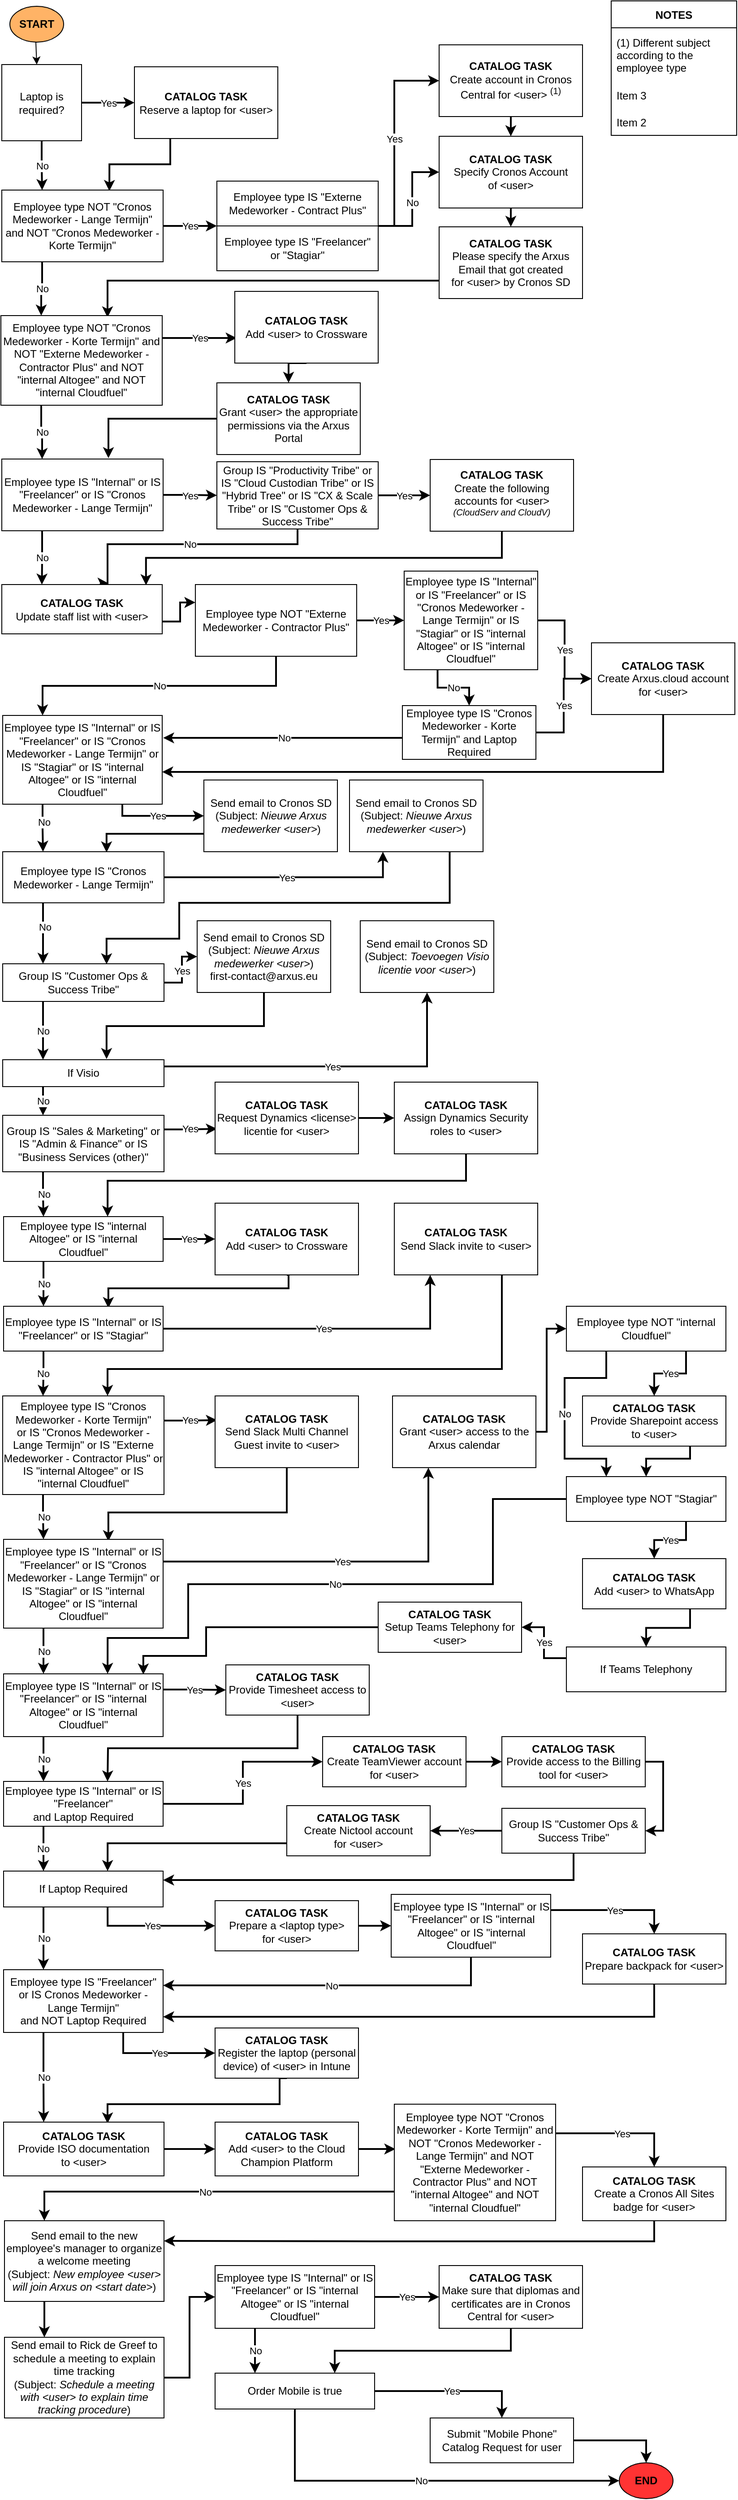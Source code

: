 <mxfile version="16.6.5" type="github">
  <diagram id="fsAFGS4oz3nlPsBt68Uk" name="Page-1">
    <mxGraphModel dx="1422" dy="754" grid="1" gridSize="10" guides="1" tooltips="1" connect="1" arrows="1" fold="1" page="1" pageScale="1" pageWidth="827" pageHeight="1169" math="0" shadow="0">
      <root>
        <mxCell id="0" />
        <mxCell id="1" parent="0" />
        <mxCell id="GRFbI8-_6WbSpLQHYe25-1" value="START" style="ellipse;whiteSpace=wrap;html=1;fontStyle=1;fillColor=#FFB366;" parent="1" vertex="1">
          <mxGeometry x="11" y="10" width="60" height="40" as="geometry" />
        </mxCell>
        <mxCell id="GRFbI8-_6WbSpLQHYe25-2" value="" style="endArrow=classic;html=1;rounded=0;" parent="1" edge="1">
          <mxGeometry width="50" height="50" relative="1" as="geometry">
            <mxPoint x="40" y="50" as="sourcePoint" />
            <mxPoint x="41" y="75" as="targetPoint" />
          </mxGeometry>
        </mxCell>
        <mxCell id="GRFbI8-_6WbSpLQHYe25-121" style="edgeStyle=orthogonalEdgeStyle;rounded=0;orthogonalLoop=1;jettySize=auto;html=1;exitX=0.25;exitY=1;exitDx=0;exitDy=0;entryX=0.667;entryY=0.013;entryDx=0;entryDy=0;entryPerimeter=0;strokeWidth=2;" parent="1" source="GRFbI8-_6WbSpLQHYe25-16" target="GRFbI8-_6WbSpLQHYe25-26" edge="1">
          <mxGeometry relative="1" as="geometry" />
        </mxCell>
        <mxCell id="GRFbI8-_6WbSpLQHYe25-16" value="&lt;b&gt;CATALOG TASK&lt;br&gt;&lt;/b&gt;&lt;span&gt;Reserve a laptop for &amp;lt;user&amp;gt;&lt;/span&gt;" style="rounded=0;whiteSpace=wrap;html=1;" parent="1" vertex="1">
          <mxGeometry x="150" y="77.5" width="160" height="80" as="geometry" />
        </mxCell>
        <mxCell id="GRFbI8-_6WbSpLQHYe25-118" value="No" style="edgeStyle=orthogonalEdgeStyle;rounded=0;orthogonalLoop=1;jettySize=auto;html=1;exitX=0.5;exitY=1;exitDx=0;exitDy=0;entryX=0.25;entryY=0;entryDx=0;entryDy=0;strokeWidth=2;" parent="1" source="GRFbI8-_6WbSpLQHYe25-25" target="GRFbI8-_6WbSpLQHYe25-26" edge="1">
          <mxGeometry relative="1" as="geometry" />
        </mxCell>
        <mxCell id="GRFbI8-_6WbSpLQHYe25-119" value="Yes" style="edgeStyle=orthogonalEdgeStyle;rounded=0;orthogonalLoop=1;jettySize=auto;html=1;exitX=1;exitY=0.5;exitDx=0;exitDy=0;strokeWidth=2;" parent="1" source="GRFbI8-_6WbSpLQHYe25-25" target="GRFbI8-_6WbSpLQHYe25-16" edge="1">
          <mxGeometry relative="1" as="geometry" />
        </mxCell>
        <mxCell id="GRFbI8-_6WbSpLQHYe25-25" value="&lt;span&gt;Laptop is required?&lt;/span&gt;" style="rounded=0;whiteSpace=wrap;html=1;" parent="1" vertex="1">
          <mxGeometry x="2" y="75" width="89" height="85" as="geometry" />
        </mxCell>
        <mxCell id="GRFbI8-_6WbSpLQHYe25-113" value="Yes" style="edgeStyle=orthogonalEdgeStyle;rounded=0;orthogonalLoop=1;jettySize=auto;html=1;exitX=1;exitY=0.5;exitDx=0;exitDy=0;entryX=0;entryY=0;entryDx=0;entryDy=0;strokeWidth=2;" parent="1" source="GRFbI8-_6WbSpLQHYe25-26" target="GRFbI8-_6WbSpLQHYe25-29" edge="1">
          <mxGeometry relative="1" as="geometry">
            <Array as="points">
              <mxPoint x="230" y="255" />
              <mxPoint x="230" y="255" />
            </Array>
          </mxGeometry>
        </mxCell>
        <mxCell id="GRFbI8-_6WbSpLQHYe25-115" value="No" style="edgeStyle=orthogonalEdgeStyle;rounded=0;orthogonalLoop=1;jettySize=auto;html=1;exitX=0.25;exitY=1;exitDx=0;exitDy=0;entryX=0.25;entryY=0;entryDx=0;entryDy=0;strokeWidth=2;" parent="1" source="GRFbI8-_6WbSpLQHYe25-26" target="GRFbI8-_6WbSpLQHYe25-49" edge="1">
          <mxGeometry relative="1" as="geometry" />
        </mxCell>
        <mxCell id="GRFbI8-_6WbSpLQHYe25-26" value="&lt;span&gt;Employee type NOT &quot;Cronos Medeworker - Lange Termijn&quot; and NOT &quot;Cronos Medeworker - Korte Termijn&quot;&lt;/span&gt;" style="rounded=0;whiteSpace=wrap;html=1;" parent="1" vertex="1">
          <mxGeometry x="2" y="215" width="180" height="80" as="geometry" />
        </mxCell>
        <mxCell id="GRFbI8-_6WbSpLQHYe25-28" value="&lt;span&gt;Employee type IS &quot;Externe Medeworker - Contract Plus&quot;&lt;/span&gt;" style="rounded=0;whiteSpace=wrap;html=1;" parent="1" vertex="1">
          <mxGeometry x="242" y="205" width="180" height="50" as="geometry" />
        </mxCell>
        <mxCell id="GRFbI8-_6WbSpLQHYe25-107" value="No" style="edgeStyle=orthogonalEdgeStyle;rounded=0;orthogonalLoop=1;jettySize=auto;html=1;exitX=1;exitY=0;exitDx=0;exitDy=0;entryX=0;entryY=0.5;entryDx=0;entryDy=0;strokeWidth=2;" parent="1" source="GRFbI8-_6WbSpLQHYe25-29" target="GRFbI8-_6WbSpLQHYe25-41" edge="1">
          <mxGeometry relative="1" as="geometry">
            <Array as="points">
              <mxPoint x="460" y="255" />
              <mxPoint x="460" y="195" />
            </Array>
          </mxGeometry>
        </mxCell>
        <mxCell id="GRFbI8-_6WbSpLQHYe25-111" value="Yes" style="edgeStyle=orthogonalEdgeStyle;rounded=0;orthogonalLoop=1;jettySize=auto;html=1;exitX=1;exitY=0;exitDx=0;exitDy=0;entryX=0;entryY=0.5;entryDx=0;entryDy=0;strokeWidth=2;" parent="1" source="GRFbI8-_6WbSpLQHYe25-29" target="GRFbI8-_6WbSpLQHYe25-32" edge="1">
          <mxGeometry relative="1" as="geometry">
            <Array as="points">
              <mxPoint x="440" y="255" />
              <mxPoint x="440" y="93" />
            </Array>
          </mxGeometry>
        </mxCell>
        <mxCell id="GRFbI8-_6WbSpLQHYe25-29" value="&lt;span&gt;Employee type IS &quot;Freelancer&quot;&lt;br&gt;or &quot;Stagiar&quot;&lt;/span&gt;" style="rounded=0;whiteSpace=wrap;html=1;" parent="1" vertex="1">
          <mxGeometry x="242" y="255" width="180" height="50" as="geometry" />
        </mxCell>
        <mxCell id="GRFbI8-_6WbSpLQHYe25-105" style="edgeStyle=orthogonalEdgeStyle;rounded=0;orthogonalLoop=1;jettySize=auto;html=1;exitX=0.5;exitY=1;exitDx=0;exitDy=0;entryX=0.5;entryY=0;entryDx=0;entryDy=0;strokeWidth=2;" parent="1" source="GRFbI8-_6WbSpLQHYe25-32" target="GRFbI8-_6WbSpLQHYe25-41" edge="1">
          <mxGeometry relative="1" as="geometry" />
        </mxCell>
        <mxCell id="GRFbI8-_6WbSpLQHYe25-32" value="&lt;b&gt;CATALOG TASK&lt;br&gt;&lt;/b&gt;Create account in Cronos Central for&amp;nbsp;&amp;lt;user&amp;gt; &lt;sup&gt;(1)&lt;/sup&gt;" style="rounded=0;whiteSpace=wrap;html=1;" parent="1" vertex="1">
          <mxGeometry x="490" y="53" width="160" height="80" as="geometry" />
        </mxCell>
        <mxCell id="GRFbI8-_6WbSpLQHYe25-36" value="NOTES" style="swimlane;fontStyle=1;childLayout=stackLayout;horizontal=1;startSize=30;horizontalStack=0;resizeParent=1;resizeParentMax=0;resizeLast=0;collapsible=1;marginBottom=0;" parent="1" vertex="1">
          <mxGeometry x="682" y="4" width="140" height="150" as="geometry">
            <mxRectangle x="687" width="60" height="30" as="alternateBounds" />
          </mxGeometry>
        </mxCell>
        <mxCell id="GRFbI8-_6WbSpLQHYe25-37" value="(1) Different subject&#xa;according to the&#xa;employee type" style="text;strokeColor=none;fillColor=none;align=left;verticalAlign=middle;spacingLeft=4;spacingRight=4;overflow=hidden;points=[[0,0.5],[1,0.5]];portConstraint=eastwest;rotatable=0;" parent="GRFbI8-_6WbSpLQHYe25-36" vertex="1">
          <mxGeometry y="30" width="140" height="60" as="geometry" />
        </mxCell>
        <mxCell id="GRFbI8-_6WbSpLQHYe25-39" value="Item 3" style="text;strokeColor=none;fillColor=none;align=left;verticalAlign=middle;spacingLeft=4;spacingRight=4;overflow=hidden;points=[[0,0.5],[1,0.5]];portConstraint=eastwest;rotatable=0;" parent="GRFbI8-_6WbSpLQHYe25-36" vertex="1">
          <mxGeometry y="90" width="140" height="30" as="geometry" />
        </mxCell>
        <mxCell id="GRFbI8-_6WbSpLQHYe25-38" value="Item 2" style="text;strokeColor=none;fillColor=none;align=left;verticalAlign=middle;spacingLeft=4;spacingRight=4;overflow=hidden;points=[[0,0.5],[1,0.5]];portConstraint=eastwest;rotatable=0;" parent="GRFbI8-_6WbSpLQHYe25-36" vertex="1">
          <mxGeometry y="120" width="140" height="30" as="geometry" />
        </mxCell>
        <mxCell id="GRFbI8-_6WbSpLQHYe25-104" style="edgeStyle=orthogonalEdgeStyle;rounded=0;orthogonalLoop=1;jettySize=auto;html=1;exitX=0.5;exitY=1;exitDx=0;exitDy=0;entryX=0.5;entryY=0;entryDx=0;entryDy=0;strokeWidth=2;" parent="1" source="GRFbI8-_6WbSpLQHYe25-41" target="GRFbI8-_6WbSpLQHYe25-48" edge="1">
          <mxGeometry relative="1" as="geometry" />
        </mxCell>
        <mxCell id="GRFbI8-_6WbSpLQHYe25-41" value="&lt;b&gt;CATALOG TASK&lt;br&gt;&lt;/b&gt;&lt;span&gt;Specify Cronos Account of&lt;/span&gt;&amp;nbsp;&amp;lt;user&amp;gt;" style="rounded=0;whiteSpace=wrap;html=1;" parent="1" vertex="1">
          <mxGeometry x="490" y="155" width="160" height="80" as="geometry" />
        </mxCell>
        <mxCell id="GRFbI8-_6WbSpLQHYe25-114" style="edgeStyle=orthogonalEdgeStyle;rounded=0;orthogonalLoop=1;jettySize=auto;html=1;exitX=0;exitY=0.75;exitDx=0;exitDy=0;strokeWidth=2;entryX=0.661;entryY=0.02;entryDx=0;entryDy=0;entryPerimeter=0;" parent="1" source="GRFbI8-_6WbSpLQHYe25-48" target="GRFbI8-_6WbSpLQHYe25-49" edge="1">
          <mxGeometry relative="1" as="geometry">
            <mxPoint x="120" y="350" as="targetPoint" />
          </mxGeometry>
        </mxCell>
        <mxCell id="GRFbI8-_6WbSpLQHYe25-48" value="&lt;b&gt;CATALOG TASK&lt;br&gt;&lt;/b&gt;&lt;span&gt;Please specify the Arxus Email that got created for&lt;/span&gt;&amp;nbsp;&amp;lt;user&amp;gt; by Cronos SD" style="rounded=0;whiteSpace=wrap;html=1;" parent="1" vertex="1">
          <mxGeometry x="490" y="256" width="160" height="80" as="geometry" />
        </mxCell>
        <mxCell id="GRFbI8-_6WbSpLQHYe25-98" value="No" style="edgeStyle=orthogonalEdgeStyle;rounded=0;orthogonalLoop=1;jettySize=auto;html=1;exitX=0.25;exitY=1;exitDx=0;exitDy=0;entryX=0.25;entryY=0;entryDx=0;entryDy=0;strokeWidth=2;" parent="1" source="GRFbI8-_6WbSpLQHYe25-49" target="GRFbI8-_6WbSpLQHYe25-66" edge="1">
          <mxGeometry relative="1" as="geometry" />
        </mxCell>
        <mxCell id="GRFbI8-_6WbSpLQHYe25-102" value="Yes" style="edgeStyle=orthogonalEdgeStyle;rounded=0;orthogonalLoop=1;jettySize=auto;html=1;exitX=1;exitY=0.25;exitDx=0;exitDy=0;entryX=0.013;entryY=0.65;entryDx=0;entryDy=0;entryPerimeter=0;strokeWidth=2;" parent="1" source="GRFbI8-_6WbSpLQHYe25-49" target="GRFbI8-_6WbSpLQHYe25-53" edge="1">
          <mxGeometry relative="1" as="geometry" />
        </mxCell>
        <mxCell id="GRFbI8-_6WbSpLQHYe25-49" value="&lt;span&gt;Employee type NOT &quot;Cronos Medeworker - Korte Termijn&quot; and NOT &quot;Externe Medeworker - Contractor Plus&quot;&amp;nbsp;&lt;/span&gt;and NOT &quot;internal Altogee&quot; and NOT &quot;internal Cloudfuel&quot;" style="rounded=0;whiteSpace=wrap;html=1;" parent="1" vertex="1">
          <mxGeometry x="1" y="355" width="180" height="100" as="geometry" />
        </mxCell>
        <mxCell id="GRFbI8-_6WbSpLQHYe25-101" style="edgeStyle=orthogonalEdgeStyle;rounded=0;orthogonalLoop=1;jettySize=auto;html=1;exitX=0.5;exitY=1;exitDx=0;exitDy=0;entryX=0.5;entryY=0;entryDx=0;entryDy=0;strokeWidth=2;" parent="1" source="GRFbI8-_6WbSpLQHYe25-53" target="GRFbI8-_6WbSpLQHYe25-54" edge="1">
          <mxGeometry relative="1" as="geometry" />
        </mxCell>
        <mxCell id="GRFbI8-_6WbSpLQHYe25-53" value="&lt;b&gt;CATALOG TASK&lt;br&gt;&lt;/b&gt;&lt;span&gt;Add&lt;/span&gt;&amp;nbsp;&amp;lt;user&amp;gt; to Crossware" style="rounded=0;whiteSpace=wrap;html=1;" parent="1" vertex="1">
          <mxGeometry x="262" y="328" width="160" height="80" as="geometry" />
        </mxCell>
        <mxCell id="GRFbI8-_6WbSpLQHYe25-68" style="edgeStyle=orthogonalEdgeStyle;rounded=0;orthogonalLoop=1;jettySize=auto;html=1;exitX=0;exitY=0.5;exitDx=0;exitDy=0;entryX=0.661;entryY=-0.012;entryDx=0;entryDy=0;entryPerimeter=0;strokeWidth=2;" parent="1" source="GRFbI8-_6WbSpLQHYe25-54" target="GRFbI8-_6WbSpLQHYe25-66" edge="1">
          <mxGeometry relative="1" as="geometry" />
        </mxCell>
        <mxCell id="GRFbI8-_6WbSpLQHYe25-54" value="&lt;b&gt;CATALOG TASK&lt;br&gt;&lt;/b&gt;&lt;span&gt;Grant&lt;/span&gt;&amp;nbsp;&amp;lt;user&amp;gt;&amp;nbsp;&lt;span&gt;the appropriate permissions via the Arxus Portal&lt;/span&gt;" style="rounded=0;whiteSpace=wrap;html=1;" parent="1" vertex="1">
          <mxGeometry x="242" y="430" width="160" height="80" as="geometry" />
        </mxCell>
        <mxCell id="GRFbI8-_6WbSpLQHYe25-97" value="No" style="edgeStyle=orthogonalEdgeStyle;rounded=0;orthogonalLoop=1;jettySize=auto;html=1;exitX=0.25;exitY=1;exitDx=0;exitDy=0;entryX=0.25;entryY=0;entryDx=0;entryDy=0;strokeWidth=2;" parent="1" source="GRFbI8-_6WbSpLQHYe25-66" target="GRFbI8-_6WbSpLQHYe25-80" edge="1">
          <mxGeometry relative="1" as="geometry" />
        </mxCell>
        <mxCell id="GRFbI8-_6WbSpLQHYe25-99" value="Yes" style="edgeStyle=orthogonalEdgeStyle;rounded=0;orthogonalLoop=1;jettySize=auto;html=1;exitX=1;exitY=0.5;exitDx=0;exitDy=0;strokeWidth=2;" parent="1" source="GRFbI8-_6WbSpLQHYe25-66" target="GRFbI8-_6WbSpLQHYe25-70" edge="1">
          <mxGeometry relative="1" as="geometry" />
        </mxCell>
        <mxCell id="GRFbI8-_6WbSpLQHYe25-66" value="&lt;span&gt;Employee type IS &quot;Internal&quot; or IS &quot;Freelancer&quot; or IS &quot;&lt;/span&gt;Cronos Medeworker - Lange Termijn&lt;span&gt;&quot;&lt;/span&gt;" style="rounded=0;whiteSpace=wrap;html=1;" parent="1" vertex="1">
          <mxGeometry x="2" y="515" width="180" height="80" as="geometry" />
        </mxCell>
        <mxCell id="GRFbI8-_6WbSpLQHYe25-95" value="No" style="edgeStyle=orthogonalEdgeStyle;rounded=0;orthogonalLoop=1;jettySize=auto;html=1;exitX=0.5;exitY=1;exitDx=0;exitDy=0;entryX=0.665;entryY=-0.025;entryDx=0;entryDy=0;entryPerimeter=0;strokeWidth=2;" parent="1" source="GRFbI8-_6WbSpLQHYe25-70" target="GRFbI8-_6WbSpLQHYe25-80" edge="1">
          <mxGeometry relative="1" as="geometry">
            <Array as="points">
              <mxPoint x="332" y="610" />
              <mxPoint x="120" y="610" />
            </Array>
          </mxGeometry>
        </mxCell>
        <mxCell id="GRFbI8-_6WbSpLQHYe25-100" value="Yes" style="edgeStyle=orthogonalEdgeStyle;rounded=0;orthogonalLoop=1;jettySize=auto;html=1;exitX=1;exitY=0.5;exitDx=0;exitDy=0;entryX=0;entryY=0.5;entryDx=0;entryDy=0;strokeWidth=2;" parent="1" source="GRFbI8-_6WbSpLQHYe25-70" target="GRFbI8-_6WbSpLQHYe25-76" edge="1">
          <mxGeometry relative="1" as="geometry" />
        </mxCell>
        <mxCell id="GRFbI8-_6WbSpLQHYe25-70" value="&lt;span&gt;Group IS &quot;Productivity Tribe&quot; or IS &quot;Cloud Custodian Tribe&quot; or IS &quot;Hybrid Tree&quot; or IS &quot;CX &amp;amp; Scale Tribe&quot; or IS &quot;Customer Ops &amp;amp; Success Tribe&quot;&lt;/span&gt;" style="rounded=0;whiteSpace=wrap;html=1;" parent="1" vertex="1">
          <mxGeometry x="242" y="518" width="180" height="75" as="geometry" />
        </mxCell>
        <mxCell id="GRFbI8-_6WbSpLQHYe25-96" style="edgeStyle=orthogonalEdgeStyle;rounded=0;orthogonalLoop=1;jettySize=auto;html=1;exitX=0.5;exitY=1;exitDx=0;exitDy=0;entryX=0.899;entryY=0.013;entryDx=0;entryDy=0;entryPerimeter=0;strokeWidth=2;" parent="1" source="GRFbI8-_6WbSpLQHYe25-76" target="GRFbI8-_6WbSpLQHYe25-80" edge="1">
          <mxGeometry relative="1" as="geometry" />
        </mxCell>
        <mxCell id="GRFbI8-_6WbSpLQHYe25-76" value="&lt;b&gt;CATALOG TASK&lt;br&gt;&lt;/b&gt;&lt;span&gt;Create the following&lt;br&gt;accounts for&amp;nbsp;&lt;/span&gt;&amp;lt;user&amp;gt;&lt;br&gt;&lt;i&gt;&lt;sup&gt;(&lt;span&gt;CloudServ and CloudV&lt;/span&gt;)&lt;/sup&gt;&lt;/i&gt;" style="rounded=0;whiteSpace=wrap;html=1;" parent="1" vertex="1">
          <mxGeometry x="480" y="515.5" width="160" height="80" as="geometry" />
        </mxCell>
        <mxCell id="t3DnAIWewciy8LTK_AGN-23" style="edgeStyle=orthogonalEdgeStyle;rounded=0;orthogonalLoop=1;jettySize=auto;html=1;exitX=1;exitY=0.75;exitDx=0;exitDy=0;entryX=0;entryY=0.25;entryDx=0;entryDy=0;strokeWidth=2;" edge="1" parent="1" source="GRFbI8-_6WbSpLQHYe25-80" target="GRFbI8-_6WbSpLQHYe25-81">
          <mxGeometry relative="1" as="geometry" />
        </mxCell>
        <mxCell id="GRFbI8-_6WbSpLQHYe25-80" value="&lt;b&gt;CATALOG TASK&lt;br&gt;&lt;/b&gt;Update staff list with &amp;lt;user&amp;gt;" style="rounded=0;whiteSpace=wrap;html=1;" parent="1" vertex="1">
          <mxGeometry x="2" y="655" width="179" height="55" as="geometry" />
        </mxCell>
        <mxCell id="GRFbI8-_6WbSpLQHYe25-94" value="Yes" style="edgeStyle=orthogonalEdgeStyle;rounded=0;orthogonalLoop=1;jettySize=auto;html=1;exitX=1;exitY=0.5;exitDx=0;exitDy=0;entryX=0;entryY=0.5;entryDx=0;entryDy=0;strokeWidth=2;" parent="1" source="GRFbI8-_6WbSpLQHYe25-81" target="GRFbI8-_6WbSpLQHYe25-84" edge="1">
          <mxGeometry relative="1" as="geometry" />
        </mxCell>
        <mxCell id="s9xyFnBMHQ_bjVRWuZO3-5" value="No" style="edgeStyle=orthogonalEdgeStyle;rounded=0;orthogonalLoop=1;jettySize=auto;html=1;exitX=0.5;exitY=1;exitDx=0;exitDy=0;entryX=0.25;entryY=0;entryDx=0;entryDy=0;strokeWidth=2;" parent="1" source="GRFbI8-_6WbSpLQHYe25-81" target="GRFbI8-_6WbSpLQHYe25-124" edge="1">
          <mxGeometry relative="1" as="geometry" />
        </mxCell>
        <mxCell id="GRFbI8-_6WbSpLQHYe25-81" value="&lt;span&gt;Employee type NOT &quot;&lt;/span&gt;Externe Medeworker - Contractor Plus&quot;" style="rounded=0;whiteSpace=wrap;html=1;" parent="1" vertex="1">
          <mxGeometry x="218" y="655" width="180" height="80" as="geometry" />
        </mxCell>
        <mxCell id="GRFbI8-_6WbSpLQHYe25-93" value="Yes" style="edgeStyle=orthogonalEdgeStyle;rounded=0;orthogonalLoop=1;jettySize=auto;html=1;entryX=0;entryY=0.5;entryDx=0;entryDy=0;strokeWidth=2;" parent="1" source="GRFbI8-_6WbSpLQHYe25-84" target="GRFbI8-_6WbSpLQHYe25-85" edge="1">
          <mxGeometry relative="1" as="geometry" />
        </mxCell>
        <mxCell id="GRFbI8-_6WbSpLQHYe25-123" value="No" style="edgeStyle=orthogonalEdgeStyle;rounded=0;orthogonalLoop=1;jettySize=auto;html=1;exitX=0.25;exitY=1;exitDx=0;exitDy=0;entryX=0.5;entryY=0;entryDx=0;entryDy=0;strokeWidth=2;" parent="1" source="GRFbI8-_6WbSpLQHYe25-84" target="GRFbI8-_6WbSpLQHYe25-88" edge="1">
          <mxGeometry relative="1" as="geometry" />
        </mxCell>
        <mxCell id="GRFbI8-_6WbSpLQHYe25-84" value="&lt;span&gt;Employee type IS &quot;Internal&quot; or IS &quot;Freelancer&quot; or IS &quot;&lt;/span&gt;Cronos Medeworker - Lange Termijn&lt;span&gt;&quot; or IS &quot;Stagiar&quot; or IS &quot;internal Altogee&quot; or IS &quot;internal Cloudfuel&quot;&lt;/span&gt;" style="rounded=0;whiteSpace=wrap;html=1;" parent="1" vertex="1">
          <mxGeometry x="451" y="640" width="149" height="110" as="geometry" />
        </mxCell>
        <mxCell id="GRFbI8-_6WbSpLQHYe25-131" style="edgeStyle=orthogonalEdgeStyle;rounded=0;orthogonalLoop=1;jettySize=auto;html=1;exitX=0.5;exitY=1;exitDx=0;exitDy=0;entryX=1;entryY=0.636;entryDx=0;entryDy=0;strokeWidth=2;entryPerimeter=0;" parent="1" source="GRFbI8-_6WbSpLQHYe25-85" target="GRFbI8-_6WbSpLQHYe25-124" edge="1">
          <mxGeometry relative="1" as="geometry" />
        </mxCell>
        <mxCell id="GRFbI8-_6WbSpLQHYe25-85" value="&lt;b&gt;CATALOG TASK&lt;br&gt;&lt;/b&gt;&lt;span&gt;Create Arxus.cloud account for&amp;nbsp;&lt;/span&gt;&amp;lt;user&amp;gt;" style="rounded=0;whiteSpace=wrap;html=1;" parent="1" vertex="1">
          <mxGeometry x="660" y="720" width="160" height="80" as="geometry" />
        </mxCell>
        <mxCell id="GRFbI8-_6WbSpLQHYe25-122" value="Yes" style="edgeStyle=orthogonalEdgeStyle;rounded=0;orthogonalLoop=1;jettySize=auto;html=1;exitX=1;exitY=0.5;exitDx=0;exitDy=0;entryX=0;entryY=0.5;entryDx=0;entryDy=0;strokeWidth=2;" parent="1" source="GRFbI8-_6WbSpLQHYe25-88" target="GRFbI8-_6WbSpLQHYe25-85" edge="1">
          <mxGeometry relative="1" as="geometry" />
        </mxCell>
        <mxCell id="GRFbI8-_6WbSpLQHYe25-128" value="No" style="edgeStyle=orthogonalEdgeStyle;rounded=0;orthogonalLoop=1;jettySize=auto;html=1;exitX=0;exitY=0.75;exitDx=0;exitDy=0;entryX=1.006;entryY=0.344;entryDx=0;entryDy=0;entryPerimeter=0;strokeWidth=2;" parent="1" edge="1">
          <mxGeometry relative="1" as="geometry">
            <mxPoint x="451" y="826" as="sourcePoint" />
            <mxPoint x="182.068" y="826.056" as="targetPoint" />
            <Array as="points">
              <mxPoint x="250" y="826" />
              <mxPoint x="250" y="826" />
            </Array>
          </mxGeometry>
        </mxCell>
        <mxCell id="GRFbI8-_6WbSpLQHYe25-88" value="&lt;span&gt;Employee type IS &quot;&lt;/span&gt;Cronos Medeworker - Korte Termijn&lt;span&gt;&quot; and Laptop Required&lt;/span&gt;" style="rounded=0;whiteSpace=wrap;html=1;" parent="1" vertex="1">
          <mxGeometry x="449" y="790" width="149" height="60" as="geometry" />
        </mxCell>
        <mxCell id="s9xyFnBMHQ_bjVRWuZO3-4" value="Yes" style="edgeStyle=orthogonalEdgeStyle;rounded=0;orthogonalLoop=1;jettySize=auto;html=1;exitX=0.75;exitY=1;exitDx=0;exitDy=0;entryX=0;entryY=0.5;entryDx=0;entryDy=0;strokeWidth=2;" parent="1" source="GRFbI8-_6WbSpLQHYe25-124" target="GRFbI8-_6WbSpLQHYe25-132" edge="1">
          <mxGeometry relative="1" as="geometry">
            <Array as="points">
              <mxPoint x="137" y="913" />
            </Array>
          </mxGeometry>
        </mxCell>
        <mxCell id="s9xyFnBMHQ_bjVRWuZO3-6" value="No" style="edgeStyle=orthogonalEdgeStyle;rounded=0;orthogonalLoop=1;jettySize=auto;html=1;exitX=0.25;exitY=1;exitDx=0;exitDy=0;entryX=0.25;entryY=0;entryDx=0;entryDy=0;strokeWidth=2;" parent="1" source="GRFbI8-_6WbSpLQHYe25-124" target="s9xyFnBMHQ_bjVRWuZO3-2" edge="1">
          <mxGeometry x="-0.252" y="1" relative="1" as="geometry">
            <mxPoint as="offset" />
          </mxGeometry>
        </mxCell>
        <mxCell id="GRFbI8-_6WbSpLQHYe25-124" value="&lt;span&gt;Employee type IS &quot;Internal&quot; or IS &quot;Freelancer&quot; or IS &quot;&lt;/span&gt;Cronos Medeworker - Lange Termijn&lt;span&gt;&quot; or IS &quot;Stagiar&quot; or IS &quot;internal Altogee&quot; or IS &quot;internal Cloudfuel&quot;&lt;/span&gt;" style="rounded=0;whiteSpace=wrap;html=1;" parent="1" vertex="1">
          <mxGeometry x="3" y="801" width="178" height="99" as="geometry" />
        </mxCell>
        <mxCell id="s9xyFnBMHQ_bjVRWuZO3-3" style="edgeStyle=orthogonalEdgeStyle;rounded=0;orthogonalLoop=1;jettySize=auto;html=1;exitX=0;exitY=0.75;exitDx=0;exitDy=0;entryX=0.644;entryY=0.013;entryDx=0;entryDy=0;entryPerimeter=0;strokeWidth=2;" parent="1" source="GRFbI8-_6WbSpLQHYe25-132" target="s9xyFnBMHQ_bjVRWuZO3-2" edge="1">
          <mxGeometry relative="1" as="geometry" />
        </mxCell>
        <mxCell id="GRFbI8-_6WbSpLQHYe25-132" value="Send email to Cronos SD&lt;br&gt;(Subject:&amp;nbsp;&lt;span&gt;&lt;i&gt;Nieuwe Arxus medewerker &amp;lt;user&amp;gt;&lt;/i&gt;&lt;/span&gt;)" style="rounded=0;whiteSpace=wrap;html=1;" parent="1" vertex="1">
          <mxGeometry x="227.5" y="873" width="149" height="80" as="geometry" />
        </mxCell>
        <mxCell id="s9xyFnBMHQ_bjVRWuZO3-11" value="Yes" style="edgeStyle=orthogonalEdgeStyle;rounded=0;orthogonalLoop=1;jettySize=auto;html=1;exitX=1;exitY=0.5;exitDx=0;exitDy=0;entryX=0.25;entryY=1;entryDx=0;entryDy=0;strokeWidth=2;" parent="1" source="s9xyFnBMHQ_bjVRWuZO3-2" target="s9xyFnBMHQ_bjVRWuZO3-8" edge="1">
          <mxGeometry relative="1" as="geometry" />
        </mxCell>
        <mxCell id="s9xyFnBMHQ_bjVRWuZO3-14" value="No" style="edgeStyle=orthogonalEdgeStyle;rounded=0;orthogonalLoop=1;jettySize=auto;html=1;exitX=0.25;exitY=1;exitDx=0;exitDy=0;entryX=0.25;entryY=0;entryDx=0;entryDy=0;strokeWidth=2;" parent="1" source="s9xyFnBMHQ_bjVRWuZO3-2" target="s9xyFnBMHQ_bjVRWuZO3-12" edge="1">
          <mxGeometry x="-0.227" y="2" relative="1" as="geometry">
            <mxPoint as="offset" />
          </mxGeometry>
        </mxCell>
        <mxCell id="s9xyFnBMHQ_bjVRWuZO3-2" value="&lt;span&gt;Employee type IS &quot;Cronos Medeworker - Lange Termijn&quot;&lt;/span&gt;" style="rounded=0;whiteSpace=wrap;html=1;" parent="1" vertex="1">
          <mxGeometry x="3" y="953" width="180" height="57" as="geometry" />
        </mxCell>
        <mxCell id="s9xyFnBMHQ_bjVRWuZO3-15" style="edgeStyle=orthogonalEdgeStyle;rounded=0;orthogonalLoop=1;jettySize=auto;html=1;exitX=0.75;exitY=1;exitDx=0;exitDy=0;entryX=0.644;entryY=0.013;entryDx=0;entryDy=0;entryPerimeter=0;strokeWidth=2;" parent="1" source="s9xyFnBMHQ_bjVRWuZO3-8" target="s9xyFnBMHQ_bjVRWuZO3-12" edge="1">
          <mxGeometry relative="1" as="geometry">
            <Array as="points">
              <mxPoint x="502" y="1010" />
              <mxPoint x="200" y="1010" />
              <mxPoint x="200" y="1050" />
              <mxPoint x="119" y="1050" />
            </Array>
          </mxGeometry>
        </mxCell>
        <mxCell id="s9xyFnBMHQ_bjVRWuZO3-8" value="Send email to Cronos SD&lt;br&gt;(Subject:&amp;nbsp;&lt;span&gt;&lt;i&gt;Nieuwe Arxus medewerker &amp;lt;user&amp;gt;&lt;/i&gt;&lt;/span&gt;)" style="rounded=0;whiteSpace=wrap;html=1;" parent="1" vertex="1">
          <mxGeometry x="390" y="873" width="149" height="80" as="geometry" />
        </mxCell>
        <mxCell id="s9xyFnBMHQ_bjVRWuZO3-17" value="Yes" style="edgeStyle=orthogonalEdgeStyle;rounded=0;orthogonalLoop=1;jettySize=auto;html=1;exitX=1;exitY=0.5;exitDx=0;exitDy=0;entryX=0;entryY=0.5;entryDx=0;entryDy=0;strokeWidth=2;" parent="1" source="s9xyFnBMHQ_bjVRWuZO3-12" target="s9xyFnBMHQ_bjVRWuZO3-16" edge="1">
          <mxGeometry relative="1" as="geometry" />
        </mxCell>
        <mxCell id="s9xyFnBMHQ_bjVRWuZO3-20" value="No" style="edgeStyle=orthogonalEdgeStyle;rounded=0;orthogonalLoop=1;jettySize=auto;html=1;exitX=0.25;exitY=1;exitDx=0;exitDy=0;entryX=0.25;entryY=0;entryDx=0;entryDy=0;strokeWidth=2;" parent="1" source="s9xyFnBMHQ_bjVRWuZO3-12" target="s9xyFnBMHQ_bjVRWuZO3-19" edge="1">
          <mxGeometry relative="1" as="geometry" />
        </mxCell>
        <mxCell id="s9xyFnBMHQ_bjVRWuZO3-12" value="Group IS &quot;Customer Ops &amp;amp; Success Tribe&quot;" style="rounded=0;whiteSpace=wrap;html=1;" parent="1" vertex="1">
          <mxGeometry x="3" y="1078" width="180" height="42" as="geometry" />
        </mxCell>
        <mxCell id="s9xyFnBMHQ_bjVRWuZO3-21" style="edgeStyle=orthogonalEdgeStyle;rounded=0;orthogonalLoop=1;jettySize=auto;html=1;exitX=0.5;exitY=1;exitDx=0;exitDy=0;entryX=0.644;entryY=-0.025;entryDx=0;entryDy=0;entryPerimeter=0;strokeWidth=2;" parent="1" source="s9xyFnBMHQ_bjVRWuZO3-16" target="s9xyFnBMHQ_bjVRWuZO3-19" edge="1">
          <mxGeometry relative="1" as="geometry" />
        </mxCell>
        <mxCell id="s9xyFnBMHQ_bjVRWuZO3-16" value="Send email to Cronos SD&lt;br&gt;(Subject:&amp;nbsp;&lt;span&gt;&lt;i&gt;Nieuwe Arxus medewerker &amp;lt;user&amp;gt;&lt;/i&gt;&lt;/span&gt;)&lt;br&gt;first-contact@arxus.eu" style="rounded=0;whiteSpace=wrap;html=1;" parent="1" vertex="1">
          <mxGeometry x="220" y="1030" width="149" height="80" as="geometry" />
        </mxCell>
        <mxCell id="s9xyFnBMHQ_bjVRWuZO3-18" value="Send email to Cronos SD&lt;br&gt;(Subject:&amp;nbsp;&lt;span&gt;&lt;i&gt;Toevoegen Visio licentie voor&amp;nbsp;&amp;lt;user&amp;gt;&lt;/i&gt;&lt;/span&gt;)" style="rounded=0;whiteSpace=wrap;html=1;" parent="1" vertex="1">
          <mxGeometry x="402" y="1030" width="149" height="80" as="geometry" />
        </mxCell>
        <mxCell id="s9xyFnBMHQ_bjVRWuZO3-27" value="No" style="edgeStyle=orthogonalEdgeStyle;rounded=0;orthogonalLoop=1;jettySize=auto;html=1;exitX=0.25;exitY=1;exitDx=0;exitDy=0;entryX=0.25;entryY=0;entryDx=0;entryDy=0;strokeWidth=2;" parent="1" source="s9xyFnBMHQ_bjVRWuZO3-19" target="s9xyFnBMHQ_bjVRWuZO3-26" edge="1">
          <mxGeometry relative="1" as="geometry" />
        </mxCell>
        <mxCell id="t3DnAIWewciy8LTK_AGN-14" value="Yes" style="edgeStyle=orthogonalEdgeStyle;rounded=0;orthogonalLoop=1;jettySize=auto;html=1;exitX=1;exitY=0.25;exitDx=0;exitDy=0;entryX=0.5;entryY=1;entryDx=0;entryDy=0;strokeWidth=2;" edge="1" parent="1" source="s9xyFnBMHQ_bjVRWuZO3-19" target="s9xyFnBMHQ_bjVRWuZO3-18">
          <mxGeometry relative="1" as="geometry" />
        </mxCell>
        <mxCell id="s9xyFnBMHQ_bjVRWuZO3-19" value="If Visio" style="rounded=0;whiteSpace=wrap;html=1;" parent="1" vertex="1">
          <mxGeometry x="3" y="1185" width="180" height="30" as="geometry" />
        </mxCell>
        <mxCell id="s9xyFnBMHQ_bjVRWuZO3-30" value="Yes" style="edgeStyle=orthogonalEdgeStyle;rounded=0;orthogonalLoop=1;jettySize=auto;html=1;exitX=1;exitY=0.25;exitDx=0;exitDy=0;entryX=0.013;entryY=0.65;entryDx=0;entryDy=0;entryPerimeter=0;strokeWidth=2;" parent="1" source="s9xyFnBMHQ_bjVRWuZO3-26" target="s9xyFnBMHQ_bjVRWuZO3-28" edge="1">
          <mxGeometry relative="1" as="geometry" />
        </mxCell>
        <mxCell id="s9xyFnBMHQ_bjVRWuZO3-36" value="No" style="edgeStyle=orthogonalEdgeStyle;rounded=0;orthogonalLoop=1;jettySize=auto;html=1;exitX=0.25;exitY=1;exitDx=0;exitDy=0;entryX=0.25;entryY=0;entryDx=0;entryDy=0;strokeWidth=2;" parent="1" source="s9xyFnBMHQ_bjVRWuZO3-26" target="s9xyFnBMHQ_bjVRWuZO3-33" edge="1">
          <mxGeometry relative="1" as="geometry" />
        </mxCell>
        <mxCell id="s9xyFnBMHQ_bjVRWuZO3-26" value="Group IS &quot;Sales &amp;amp; Marketing&quot; or IS &quot;Admin &amp;amp; Finance&quot; or IS &quot;Business Services (other)&quot;" style="rounded=0;whiteSpace=wrap;html=1;" parent="1" vertex="1">
          <mxGeometry x="3" y="1247" width="180" height="63" as="geometry" />
        </mxCell>
        <mxCell id="s9xyFnBMHQ_bjVRWuZO3-32" style="edgeStyle=orthogonalEdgeStyle;rounded=0;orthogonalLoop=1;jettySize=auto;html=1;exitX=1;exitY=0.5;exitDx=0;exitDy=0;entryX=0;entryY=0.5;entryDx=0;entryDy=0;strokeWidth=2;" parent="1" source="s9xyFnBMHQ_bjVRWuZO3-28" target="s9xyFnBMHQ_bjVRWuZO3-31" edge="1">
          <mxGeometry relative="1" as="geometry" />
        </mxCell>
        <mxCell id="s9xyFnBMHQ_bjVRWuZO3-28" value="&lt;b&gt;CATALOG TASK&lt;br&gt;&lt;/b&gt;&lt;span&gt;Request Dynamics &amp;lt;license&amp;gt; licentie for&amp;nbsp;&lt;/span&gt;&amp;lt;user&amp;gt;" style="rounded=0;whiteSpace=wrap;html=1;" parent="1" vertex="1">
          <mxGeometry x="240" y="1210" width="160" height="80" as="geometry" />
        </mxCell>
        <mxCell id="s9xyFnBMHQ_bjVRWuZO3-46" style="edgeStyle=orthogonalEdgeStyle;rounded=0;orthogonalLoop=1;jettySize=auto;html=1;exitX=0.5;exitY=1;exitDx=0;exitDy=0;entryX=0.652;entryY=0;entryDx=0;entryDy=0;entryPerimeter=0;strokeWidth=2;" parent="1" source="s9xyFnBMHQ_bjVRWuZO3-31" target="s9xyFnBMHQ_bjVRWuZO3-33" edge="1">
          <mxGeometry relative="1" as="geometry">
            <Array as="points">
              <mxPoint x="520" y="1320" />
              <mxPoint x="120" y="1320" />
            </Array>
          </mxGeometry>
        </mxCell>
        <mxCell id="s9xyFnBMHQ_bjVRWuZO3-31" value="&lt;b&gt;CATALOG TASK&lt;br&gt;&lt;/b&gt;&lt;span&gt;Assign Dynamics Security roles to&amp;nbsp;&lt;/span&gt;&amp;lt;user&amp;gt;" style="rounded=0;whiteSpace=wrap;html=1;" parent="1" vertex="1">
          <mxGeometry x="440" y="1210" width="160" height="80" as="geometry" />
        </mxCell>
        <mxCell id="s9xyFnBMHQ_bjVRWuZO3-40" value="Yes" style="edgeStyle=orthogonalEdgeStyle;rounded=0;orthogonalLoop=1;jettySize=auto;html=1;strokeWidth=2;" parent="1" source="s9xyFnBMHQ_bjVRWuZO3-33" target="s9xyFnBMHQ_bjVRWuZO3-37" edge="1">
          <mxGeometry relative="1" as="geometry" />
        </mxCell>
        <mxCell id="s9xyFnBMHQ_bjVRWuZO3-42" value="No" style="edgeStyle=orthogonalEdgeStyle;rounded=0;orthogonalLoop=1;jettySize=auto;html=1;exitX=0.25;exitY=1;exitDx=0;exitDy=0;entryX=0.25;entryY=0;entryDx=0;entryDy=0;strokeWidth=2;" parent="1" source="s9xyFnBMHQ_bjVRWuZO3-33" target="s9xyFnBMHQ_bjVRWuZO3-41" edge="1">
          <mxGeometry relative="1" as="geometry" />
        </mxCell>
        <mxCell id="s9xyFnBMHQ_bjVRWuZO3-33" value="&lt;span&gt;Employee type IS &lt;/span&gt;&lt;span&gt;&quot;internal Altogee&quot; or IS &quot;internal Cloudfuel&quot;&lt;/span&gt;" style="rounded=0;whiteSpace=wrap;html=1;" parent="1" vertex="1">
          <mxGeometry x="4" y="1360" width="178" height="50" as="geometry" />
        </mxCell>
        <mxCell id="s9xyFnBMHQ_bjVRWuZO3-47" style="edgeStyle=orthogonalEdgeStyle;rounded=0;orthogonalLoop=1;jettySize=auto;html=1;exitX=0.5;exitY=1;exitDx=0;exitDy=0;entryX=0.657;entryY=0.04;entryDx=0;entryDy=0;entryPerimeter=0;strokeWidth=2;" parent="1" source="s9xyFnBMHQ_bjVRWuZO3-37" target="s9xyFnBMHQ_bjVRWuZO3-41" edge="1">
          <mxGeometry relative="1" as="geometry">
            <Array as="points">
              <mxPoint x="322" y="1440" />
              <mxPoint x="121" y="1440" />
            </Array>
          </mxGeometry>
        </mxCell>
        <mxCell id="s9xyFnBMHQ_bjVRWuZO3-37" value="&lt;b&gt;CATALOG TASK&lt;br&gt;&lt;/b&gt;&lt;span&gt;Add&amp;nbsp;&lt;/span&gt;&amp;lt;user&amp;gt; to Crossware" style="rounded=0;whiteSpace=wrap;html=1;" parent="1" vertex="1">
          <mxGeometry x="240" y="1345" width="160" height="80" as="geometry" />
        </mxCell>
        <mxCell id="s9xyFnBMHQ_bjVRWuZO3-48" value="Yes" style="edgeStyle=orthogonalEdgeStyle;rounded=0;orthogonalLoop=1;jettySize=auto;html=1;exitX=1;exitY=0.5;exitDx=0;exitDy=0;entryX=0.25;entryY=1;entryDx=0;entryDy=0;strokeWidth=2;" parent="1" source="s9xyFnBMHQ_bjVRWuZO3-41" target="s9xyFnBMHQ_bjVRWuZO3-43" edge="1">
          <mxGeometry relative="1" as="geometry" />
        </mxCell>
        <mxCell id="67VnopGBwdh8NgFNt6EZ-2" value="No" style="edgeStyle=orthogonalEdgeStyle;rounded=0;orthogonalLoop=1;jettySize=auto;html=1;exitX=0.25;exitY=1;exitDx=0;exitDy=0;entryX=0.25;entryY=0;entryDx=0;entryDy=0;strokeWidth=2;" parent="1" source="s9xyFnBMHQ_bjVRWuZO3-41" target="67VnopGBwdh8NgFNt6EZ-1" edge="1">
          <mxGeometry relative="1" as="geometry" />
        </mxCell>
        <mxCell id="s9xyFnBMHQ_bjVRWuZO3-41" value="&lt;span&gt;Employee type IS &quot;Internal&quot; or IS &quot;Freelancer&quot; or &lt;/span&gt;&lt;span&gt;IS &quot;Stagiar&quot;&lt;/span&gt;" style="rounded=0;whiteSpace=wrap;html=1;" parent="1" vertex="1">
          <mxGeometry x="4" y="1460" width="178" height="50" as="geometry" />
        </mxCell>
        <mxCell id="67VnopGBwdh8NgFNt6EZ-4" style="edgeStyle=orthogonalEdgeStyle;rounded=0;orthogonalLoop=1;jettySize=auto;html=1;exitX=0.75;exitY=1;exitDx=0;exitDy=0;entryX=0.65;entryY=0;entryDx=0;entryDy=0;entryPerimeter=0;strokeWidth=2;" parent="1" source="s9xyFnBMHQ_bjVRWuZO3-43" target="67VnopGBwdh8NgFNt6EZ-1" edge="1">
          <mxGeometry relative="1" as="geometry">
            <Array as="points">
              <mxPoint x="560" y="1530" />
              <mxPoint x="120" y="1530" />
            </Array>
          </mxGeometry>
        </mxCell>
        <mxCell id="s9xyFnBMHQ_bjVRWuZO3-43" value="&lt;b&gt;CATALOG TASK&lt;br&gt;&lt;/b&gt;&lt;span&gt;Send Slack invite to&amp;nbsp;&lt;/span&gt;&amp;lt;user&amp;gt;" style="rounded=0;whiteSpace=wrap;html=1;" parent="1" vertex="1">
          <mxGeometry x="440" y="1345" width="160" height="80" as="geometry" />
        </mxCell>
        <mxCell id="67VnopGBwdh8NgFNt6EZ-6" value="Yes" style="edgeStyle=orthogonalEdgeStyle;rounded=0;orthogonalLoop=1;jettySize=auto;html=1;exitX=1;exitY=0.25;exitDx=0;exitDy=0;entryX=0.013;entryY=0.338;entryDx=0;entryDy=0;entryPerimeter=0;strokeWidth=2;" parent="1" source="67VnopGBwdh8NgFNt6EZ-1" target="67VnopGBwdh8NgFNt6EZ-5" edge="1">
          <mxGeometry relative="1" as="geometry" />
        </mxCell>
        <mxCell id="67VnopGBwdh8NgFNt6EZ-8" value="No" style="edgeStyle=orthogonalEdgeStyle;rounded=0;orthogonalLoop=1;jettySize=auto;html=1;exitX=0.25;exitY=1;exitDx=0;exitDy=0;entryX=0.25;entryY=0;entryDx=0;entryDy=0;strokeWidth=2;" parent="1" source="67VnopGBwdh8NgFNt6EZ-1" target="67VnopGBwdh8NgFNt6EZ-7" edge="1">
          <mxGeometry relative="1" as="geometry" />
        </mxCell>
        <mxCell id="67VnopGBwdh8NgFNt6EZ-1" value="&lt;span&gt;Employee type IS &quot;Cronos Medeworker - Korte Termijn&quot; or&amp;nbsp;&lt;/span&gt;IS &quot;Cronos Medeworker - Lange Termijn&quot;&amp;nbsp;&lt;span&gt;or IS &quot;Externe Medeworker - Contractor Plus&quot;&amp;nbsp;&lt;/span&gt;or IS &quot;internal Altogee&quot; or IS &quot;internal Cloudfuel&quot;" style="rounded=0;whiteSpace=wrap;html=1;" parent="1" vertex="1">
          <mxGeometry x="3" y="1560" width="180" height="110" as="geometry" />
        </mxCell>
        <mxCell id="67VnopGBwdh8NgFNt6EZ-9" style="edgeStyle=orthogonalEdgeStyle;rounded=0;orthogonalLoop=1;jettySize=auto;html=1;exitX=0.5;exitY=1;exitDx=0;exitDy=0;entryX=0.657;entryY=0.02;entryDx=0;entryDy=0;entryPerimeter=0;strokeWidth=2;" parent="1" source="67VnopGBwdh8NgFNt6EZ-5" target="67VnopGBwdh8NgFNt6EZ-7" edge="1">
          <mxGeometry relative="1" as="geometry">
            <Array as="points">
              <mxPoint x="320" y="1690" />
              <mxPoint x="121" y="1690" />
            </Array>
          </mxGeometry>
        </mxCell>
        <mxCell id="67VnopGBwdh8NgFNt6EZ-5" value="&lt;b&gt;CATALOG TASK&lt;br&gt;&lt;/b&gt;&lt;span&gt;Send Slack Multi Channel Guest invite to&amp;nbsp;&lt;/span&gt;&amp;lt;user&amp;gt;" style="rounded=0;whiteSpace=wrap;html=1;" parent="1" vertex="1">
          <mxGeometry x="240" y="1560" width="160" height="80" as="geometry" />
        </mxCell>
        <mxCell id="67VnopGBwdh8NgFNt6EZ-12" value="Yes" style="edgeStyle=orthogonalEdgeStyle;rounded=0;orthogonalLoop=1;jettySize=auto;html=1;exitX=1;exitY=0.25;exitDx=0;exitDy=0;entryX=0.25;entryY=1;entryDx=0;entryDy=0;strokeWidth=2;" parent="1" source="67VnopGBwdh8NgFNt6EZ-7" target="67VnopGBwdh8NgFNt6EZ-10" edge="1">
          <mxGeometry relative="1" as="geometry" />
        </mxCell>
        <mxCell id="U8kBTjzmoHOU7TE96t3S-14" value="No" style="edgeStyle=orthogonalEdgeStyle;rounded=0;orthogonalLoop=1;jettySize=auto;html=1;exitX=0.25;exitY=1;exitDx=0;exitDy=0;entryX=0.25;entryY=0;entryDx=0;entryDy=0;strokeWidth=2;" parent="1" source="67VnopGBwdh8NgFNt6EZ-7" target="U8kBTjzmoHOU7TE96t3S-13" edge="1">
          <mxGeometry relative="1" as="geometry" />
        </mxCell>
        <mxCell id="67VnopGBwdh8NgFNt6EZ-7" value="&lt;span&gt;Employee type IS &quot;Internal&quot; or IS &quot;Freelancer&quot; or IS &quot;&lt;/span&gt;Cronos Medeworker - Lange Termijn&lt;span&gt;&quot; or IS &quot;Stagiar&quot; or IS &quot;internal Altogee&quot; or IS &quot;internal Cloudfuel&quot;&lt;/span&gt;" style="rounded=0;whiteSpace=wrap;html=1;" parent="1" vertex="1">
          <mxGeometry x="4" y="1720" width="178" height="99" as="geometry" />
        </mxCell>
        <mxCell id="67VnopGBwdh8NgFNt6EZ-19" style="edgeStyle=orthogonalEdgeStyle;rounded=0;orthogonalLoop=1;jettySize=auto;html=1;exitX=1;exitY=0.5;exitDx=0;exitDy=0;entryX=0;entryY=0.5;entryDx=0;entryDy=0;strokeWidth=2;" parent="1" source="67VnopGBwdh8NgFNt6EZ-10" target="67VnopGBwdh8NgFNt6EZ-13" edge="1">
          <mxGeometry relative="1" as="geometry">
            <Array as="points">
              <mxPoint x="610" y="1600" />
              <mxPoint x="610" y="1485" />
            </Array>
          </mxGeometry>
        </mxCell>
        <mxCell id="67VnopGBwdh8NgFNt6EZ-10" value="&lt;b&gt;CATALOG TASK&lt;br&gt;&lt;/b&gt;&lt;span&gt;Grant&amp;nbsp;&lt;/span&gt;&amp;lt;user&amp;gt;&amp;nbsp;&lt;span&gt;access to the Arxus calendar&lt;/span&gt;" style="rounded=0;whiteSpace=wrap;html=1;" parent="1" vertex="1">
          <mxGeometry x="438" y="1560" width="160" height="80" as="geometry" />
        </mxCell>
        <mxCell id="U8kBTjzmoHOU7TE96t3S-1" value="Yes" style="edgeStyle=orthogonalEdgeStyle;rounded=0;orthogonalLoop=1;jettySize=auto;html=1;exitX=0.75;exitY=1;exitDx=0;exitDy=0;strokeWidth=2;" parent="1" source="67VnopGBwdh8NgFNt6EZ-13" target="67VnopGBwdh8NgFNt6EZ-15" edge="1">
          <mxGeometry relative="1" as="geometry" />
        </mxCell>
        <mxCell id="U8kBTjzmoHOU7TE96t3S-5" value="No" style="edgeStyle=orthogonalEdgeStyle;rounded=0;orthogonalLoop=1;jettySize=auto;html=1;exitX=0.25;exitY=1;exitDx=0;exitDy=0;entryX=0.25;entryY=0;entryDx=0;entryDy=0;strokeWidth=2;" parent="1" source="67VnopGBwdh8NgFNt6EZ-13" target="U8kBTjzmoHOU7TE96t3S-2" edge="1">
          <mxGeometry relative="1" as="geometry">
            <Array as="points">
              <mxPoint x="677" y="1540" />
              <mxPoint x="630" y="1540" />
              <mxPoint x="630" y="1630" />
              <mxPoint x="677" y="1630" />
            </Array>
          </mxGeometry>
        </mxCell>
        <mxCell id="67VnopGBwdh8NgFNt6EZ-13" value="&lt;span&gt;Employee type NOT &quot;internal Cloudfuel&quot;&lt;/span&gt;" style="rounded=0;whiteSpace=wrap;html=1;" parent="1" vertex="1">
          <mxGeometry x="632" y="1460" width="178" height="50" as="geometry" />
        </mxCell>
        <mxCell id="U8kBTjzmoHOU7TE96t3S-4" style="edgeStyle=orthogonalEdgeStyle;rounded=0;orthogonalLoop=1;jettySize=auto;html=1;exitX=0.75;exitY=1;exitDx=0;exitDy=0;strokeWidth=2;" parent="1" source="67VnopGBwdh8NgFNt6EZ-15" target="U8kBTjzmoHOU7TE96t3S-2" edge="1">
          <mxGeometry relative="1" as="geometry">
            <Array as="points">
              <mxPoint x="770" y="1630" />
              <mxPoint x="721" y="1630" />
            </Array>
          </mxGeometry>
        </mxCell>
        <mxCell id="67VnopGBwdh8NgFNt6EZ-15" value="&lt;b&gt;CATALOG TASK&lt;br&gt;&lt;/b&gt;&lt;span&gt;Provide Sharepoint access to&amp;nbsp;&lt;/span&gt;&amp;lt;user&amp;gt;" style="rounded=0;whiteSpace=wrap;html=1;" parent="1" vertex="1">
          <mxGeometry x="650" y="1560" width="160" height="56" as="geometry" />
        </mxCell>
        <mxCell id="U8kBTjzmoHOU7TE96t3S-7" value="Yes" style="edgeStyle=orthogonalEdgeStyle;rounded=0;orthogonalLoop=1;jettySize=auto;html=1;exitX=0.75;exitY=1;exitDx=0;exitDy=0;entryX=0.5;entryY=0;entryDx=0;entryDy=0;strokeWidth=2;" parent="1" source="U8kBTjzmoHOU7TE96t3S-2" target="U8kBTjzmoHOU7TE96t3S-6" edge="1">
          <mxGeometry relative="1" as="geometry" />
        </mxCell>
        <mxCell id="U8kBTjzmoHOU7TE96t3S-15" value="No" style="edgeStyle=orthogonalEdgeStyle;rounded=0;orthogonalLoop=1;jettySize=auto;html=1;exitX=0;exitY=0.5;exitDx=0;exitDy=0;entryX=0.652;entryY=0;entryDx=0;entryDy=0;entryPerimeter=0;strokeWidth=2;" parent="1" source="U8kBTjzmoHOU7TE96t3S-2" target="U8kBTjzmoHOU7TE96t3S-13" edge="1">
          <mxGeometry relative="1" as="geometry">
            <Array as="points">
              <mxPoint x="550" y="1675" />
              <mxPoint x="550" y="1770" />
              <mxPoint x="210" y="1770" />
              <mxPoint x="210" y="1830" />
              <mxPoint x="120" y="1830" />
            </Array>
          </mxGeometry>
        </mxCell>
        <mxCell id="U8kBTjzmoHOU7TE96t3S-2" value="&lt;span&gt;Employee type NOT &quot;Stagiar&quot;&lt;/span&gt;" style="rounded=0;whiteSpace=wrap;html=1;" parent="1" vertex="1">
          <mxGeometry x="632" y="1650" width="178" height="50" as="geometry" />
        </mxCell>
        <mxCell id="U8kBTjzmoHOU7TE96t3S-9" style="edgeStyle=orthogonalEdgeStyle;rounded=0;orthogonalLoop=1;jettySize=auto;html=1;exitX=0.75;exitY=1;exitDx=0;exitDy=0;strokeWidth=2;" parent="1" source="U8kBTjzmoHOU7TE96t3S-6" target="U8kBTjzmoHOU7TE96t3S-8" edge="1">
          <mxGeometry relative="1" as="geometry" />
        </mxCell>
        <mxCell id="U8kBTjzmoHOU7TE96t3S-6" value="&lt;b&gt;CATALOG TASK&lt;br&gt;&lt;/b&gt;&lt;span&gt;Add&amp;nbsp;&lt;/span&gt;&amp;lt;user&amp;gt; to WhatsApp" style="rounded=0;whiteSpace=wrap;html=1;" parent="1" vertex="1">
          <mxGeometry x="650" y="1741.5" width="160" height="56" as="geometry" />
        </mxCell>
        <mxCell id="U8kBTjzmoHOU7TE96t3S-12" value="Yes" style="edgeStyle=orthogonalEdgeStyle;rounded=0;orthogonalLoop=1;jettySize=auto;html=1;exitX=0;exitY=0.25;exitDx=0;exitDy=0;strokeWidth=2;" parent="1" source="U8kBTjzmoHOU7TE96t3S-8" target="U8kBTjzmoHOU7TE96t3S-10" edge="1">
          <mxGeometry relative="1" as="geometry" />
        </mxCell>
        <mxCell id="U8kBTjzmoHOU7TE96t3S-8" value="&lt;span&gt;If Teams Telephony&lt;/span&gt;" style="rounded=0;whiteSpace=wrap;html=1;" parent="1" vertex="1">
          <mxGeometry x="632" y="1840" width="178" height="50" as="geometry" />
        </mxCell>
        <mxCell id="U8kBTjzmoHOU7TE96t3S-18" style="edgeStyle=orthogonalEdgeStyle;rounded=0;orthogonalLoop=1;jettySize=auto;html=1;exitX=0;exitY=0.5;exitDx=0;exitDy=0;entryX=0.876;entryY=0.01;entryDx=0;entryDy=0;entryPerimeter=0;strokeWidth=2;" parent="1" source="U8kBTjzmoHOU7TE96t3S-10" target="U8kBTjzmoHOU7TE96t3S-13" edge="1">
          <mxGeometry relative="1" as="geometry">
            <Array as="points">
              <mxPoint x="230" y="1818" />
              <mxPoint x="230" y="1850" />
              <mxPoint x="160" y="1850" />
            </Array>
          </mxGeometry>
        </mxCell>
        <mxCell id="U8kBTjzmoHOU7TE96t3S-10" value="&lt;b&gt;CATALOG TASK&lt;br&gt;&lt;/b&gt;Setup Teams Telephony for &amp;lt;user&amp;gt;" style="rounded=0;whiteSpace=wrap;html=1;" parent="1" vertex="1">
          <mxGeometry x="422" y="1790" width="160" height="56" as="geometry" />
        </mxCell>
        <mxCell id="U8kBTjzmoHOU7TE96t3S-20" value="Yes" style="edgeStyle=orthogonalEdgeStyle;rounded=0;orthogonalLoop=1;jettySize=auto;html=1;exitX=1;exitY=0.25;exitDx=0;exitDy=0;strokeWidth=2;" parent="1" source="U8kBTjzmoHOU7TE96t3S-13" target="U8kBTjzmoHOU7TE96t3S-19" edge="1">
          <mxGeometry relative="1" as="geometry" />
        </mxCell>
        <mxCell id="U8kBTjzmoHOU7TE96t3S-22" value="No" style="edgeStyle=orthogonalEdgeStyle;rounded=0;orthogonalLoop=1;jettySize=auto;html=1;exitX=0.25;exitY=1;exitDx=0;exitDy=0;entryX=0.25;entryY=0;entryDx=0;entryDy=0;strokeWidth=2;" parent="1" source="U8kBTjzmoHOU7TE96t3S-13" target="U8kBTjzmoHOU7TE96t3S-21" edge="1">
          <mxGeometry relative="1" as="geometry" />
        </mxCell>
        <mxCell id="U8kBTjzmoHOU7TE96t3S-13" value="&lt;span&gt;Employee type IS &quot;Internal&quot; or IS &quot;Freelancer&quot; &lt;/span&gt;&lt;span&gt;or IS &quot;internal Altogee&quot; or IS &quot;internal Cloudfuel&quot;&lt;/span&gt;" style="rounded=0;whiteSpace=wrap;html=1;" parent="1" vertex="1">
          <mxGeometry x="4" y="1870" width="178" height="70" as="geometry" />
        </mxCell>
        <mxCell id="U8kBTjzmoHOU7TE96t3S-23" style="edgeStyle=orthogonalEdgeStyle;rounded=0;orthogonalLoop=1;jettySize=auto;html=1;exitX=0.5;exitY=1;exitDx=0;exitDy=0;strokeWidth=2;" parent="1" source="U8kBTjzmoHOU7TE96t3S-19" edge="1">
          <mxGeometry relative="1" as="geometry">
            <mxPoint x="120" y="1990" as="targetPoint" />
          </mxGeometry>
        </mxCell>
        <mxCell id="U8kBTjzmoHOU7TE96t3S-19" value="&lt;b&gt;CATALOG TASK&lt;br&gt;&lt;/b&gt;Provide Timesheet access to &amp;lt;user&amp;gt;" style="rounded=0;whiteSpace=wrap;html=1;" parent="1" vertex="1">
          <mxGeometry x="252" y="1860" width="160" height="56" as="geometry" />
        </mxCell>
        <mxCell id="U8kBTjzmoHOU7TE96t3S-25" value="Yes" style="edgeStyle=orthogonalEdgeStyle;rounded=0;orthogonalLoop=1;jettySize=auto;html=1;exitX=1;exitY=0.5;exitDx=0;exitDy=0;entryX=0;entryY=0.5;entryDx=0;entryDy=0;strokeWidth=2;" parent="1" source="U8kBTjzmoHOU7TE96t3S-21" target="U8kBTjzmoHOU7TE96t3S-24" edge="1">
          <mxGeometry relative="1" as="geometry" />
        </mxCell>
        <mxCell id="U8kBTjzmoHOU7TE96t3S-35" value="No" style="edgeStyle=orthogonalEdgeStyle;rounded=0;orthogonalLoop=1;jettySize=auto;html=1;exitX=0.25;exitY=1;exitDx=0;exitDy=0;entryX=0.25;entryY=0;entryDx=0;entryDy=0;strokeWidth=2;" parent="1" source="U8kBTjzmoHOU7TE96t3S-21" target="U8kBTjzmoHOU7TE96t3S-34" edge="1">
          <mxGeometry relative="1" as="geometry" />
        </mxCell>
        <mxCell id="U8kBTjzmoHOU7TE96t3S-21" value="&lt;span&gt;Employee type IS &quot;Internal&quot; or IS &quot;Freelancer&quot;&lt;br&gt;and Laptop Required&lt;br&gt;&lt;/span&gt;" style="rounded=0;whiteSpace=wrap;html=1;" parent="1" vertex="1">
          <mxGeometry x="4" y="1990" width="178" height="50" as="geometry" />
        </mxCell>
        <mxCell id="U8kBTjzmoHOU7TE96t3S-28" style="edgeStyle=orthogonalEdgeStyle;rounded=0;orthogonalLoop=1;jettySize=auto;html=1;exitX=1;exitY=0.5;exitDx=0;exitDy=0;strokeWidth=2;" parent="1" source="U8kBTjzmoHOU7TE96t3S-24" target="U8kBTjzmoHOU7TE96t3S-26" edge="1">
          <mxGeometry relative="1" as="geometry" />
        </mxCell>
        <mxCell id="U8kBTjzmoHOU7TE96t3S-24" value="&lt;b&gt;CATALOG TASK&lt;br&gt;&lt;/b&gt;Create TeamViewer account for &amp;lt;user&amp;gt;" style="rounded=0;whiteSpace=wrap;html=1;" parent="1" vertex="1">
          <mxGeometry x="360" y="1940" width="160" height="56" as="geometry" />
        </mxCell>
        <mxCell id="U8kBTjzmoHOU7TE96t3S-30" style="edgeStyle=orthogonalEdgeStyle;rounded=0;orthogonalLoop=1;jettySize=auto;html=1;exitX=1;exitY=0.5;exitDx=0;exitDy=0;entryX=1;entryY=0.5;entryDx=0;entryDy=0;strokeWidth=2;" parent="1" source="U8kBTjzmoHOU7TE96t3S-26" target="U8kBTjzmoHOU7TE96t3S-29" edge="1">
          <mxGeometry relative="1" as="geometry" />
        </mxCell>
        <mxCell id="U8kBTjzmoHOU7TE96t3S-26" value="&lt;b&gt;CATALOG TASK&lt;br&gt;&lt;/b&gt;&lt;span&gt;Provide access to the Billing tool for&lt;/span&gt;&amp;nbsp;&amp;lt;user&amp;gt;" style="rounded=0;whiteSpace=wrap;html=1;" parent="1" vertex="1">
          <mxGeometry x="560" y="1940" width="160" height="56" as="geometry" />
        </mxCell>
        <mxCell id="U8kBTjzmoHOU7TE96t3S-33" value="Yes" style="edgeStyle=orthogonalEdgeStyle;rounded=0;orthogonalLoop=1;jettySize=auto;html=1;exitX=0;exitY=0.5;exitDx=0;exitDy=0;strokeWidth=2;" parent="1" source="U8kBTjzmoHOU7TE96t3S-29" target="U8kBTjzmoHOU7TE96t3S-31" edge="1">
          <mxGeometry relative="1" as="geometry" />
        </mxCell>
        <mxCell id="U8kBTjzmoHOU7TE96t3S-47" style="edgeStyle=orthogonalEdgeStyle;rounded=0;orthogonalLoop=1;jettySize=auto;html=1;exitX=0.5;exitY=1;exitDx=0;exitDy=0;entryX=1;entryY=0.25;entryDx=0;entryDy=0;strokeWidth=2;" parent="1" source="U8kBTjzmoHOU7TE96t3S-29" target="U8kBTjzmoHOU7TE96t3S-34" edge="1">
          <mxGeometry relative="1" as="geometry" />
        </mxCell>
        <mxCell id="U8kBTjzmoHOU7TE96t3S-29" value="&lt;span&gt;Group IS &quot;Customer Ops &amp;amp; Success Tribe&quot;&lt;/span&gt;" style="rounded=0;whiteSpace=wrap;html=1;" parent="1" vertex="1">
          <mxGeometry x="560" y="2020" width="160" height="50" as="geometry" />
        </mxCell>
        <mxCell id="U8kBTjzmoHOU7TE96t3S-37" style="edgeStyle=orthogonalEdgeStyle;rounded=0;orthogonalLoop=1;jettySize=auto;html=1;exitX=0;exitY=0.75;exitDx=0;exitDy=0;entryX=0.652;entryY=0;entryDx=0;entryDy=0;entryPerimeter=0;strokeWidth=2;" parent="1" source="U8kBTjzmoHOU7TE96t3S-31" target="U8kBTjzmoHOU7TE96t3S-34" edge="1">
          <mxGeometry relative="1" as="geometry" />
        </mxCell>
        <mxCell id="U8kBTjzmoHOU7TE96t3S-31" value="&lt;b&gt;CATALOG TASK&lt;br&gt;&lt;/b&gt;&lt;span&gt;Create Nictool account for&lt;/span&gt;&amp;nbsp;&amp;lt;user&amp;gt;" style="rounded=0;whiteSpace=wrap;html=1;" parent="1" vertex="1">
          <mxGeometry x="320" y="2017" width="160" height="56" as="geometry" />
        </mxCell>
        <mxCell id="U8kBTjzmoHOU7TE96t3S-41" value="Yes" style="edgeStyle=orthogonalEdgeStyle;rounded=0;orthogonalLoop=1;jettySize=auto;html=1;exitX=0.652;exitY=1;exitDx=0;exitDy=0;entryX=0;entryY=0.5;entryDx=0;entryDy=0;strokeWidth=2;exitPerimeter=0;" parent="1" source="U8kBTjzmoHOU7TE96t3S-34" target="U8kBTjzmoHOU7TE96t3S-39" edge="1">
          <mxGeometry relative="1" as="geometry" />
        </mxCell>
        <mxCell id="t3DnAIWewciy8LTK_AGN-7" value="No" style="edgeStyle=orthogonalEdgeStyle;rounded=0;orthogonalLoop=1;jettySize=auto;html=1;exitX=0.25;exitY=1;exitDx=0;exitDy=0;entryX=0.25;entryY=0;entryDx=0;entryDy=0;strokeWidth=2;" edge="1" parent="1" source="U8kBTjzmoHOU7TE96t3S-34" target="t3DnAIWewciy8LTK_AGN-5">
          <mxGeometry relative="1" as="geometry" />
        </mxCell>
        <mxCell id="U8kBTjzmoHOU7TE96t3S-34" value="&lt;span&gt;If Laptop Required&lt;br&gt;&lt;/span&gt;" style="rounded=0;whiteSpace=wrap;html=1;" parent="1" vertex="1">
          <mxGeometry x="4" y="2090" width="178" height="40" as="geometry" />
        </mxCell>
        <mxCell id="t3DnAIWewciy8LTK_AGN-1" style="edgeStyle=orthogonalEdgeStyle;rounded=0;orthogonalLoop=1;jettySize=auto;html=1;exitX=1;exitY=0.5;exitDx=0;exitDy=0;strokeWidth=2;" edge="1" parent="1" source="U8kBTjzmoHOU7TE96t3S-39" target="U8kBTjzmoHOU7TE96t3S-42">
          <mxGeometry relative="1" as="geometry" />
        </mxCell>
        <mxCell id="U8kBTjzmoHOU7TE96t3S-39" value="&lt;b&gt;CATALOG TASK&lt;br&gt;&lt;/b&gt;&lt;span&gt;Prepare a &amp;lt;laptop type&amp;gt; for&lt;/span&gt;&amp;nbsp;&amp;lt;user&amp;gt;" style="rounded=0;whiteSpace=wrap;html=1;" parent="1" vertex="1">
          <mxGeometry x="240" y="2123" width="160" height="56" as="geometry" />
        </mxCell>
        <mxCell id="t3DnAIWewciy8LTK_AGN-4" value="Yes" style="edgeStyle=orthogonalEdgeStyle;rounded=0;orthogonalLoop=1;jettySize=auto;html=1;exitX=1;exitY=0.25;exitDx=0;exitDy=0;entryX=0.5;entryY=0;entryDx=0;entryDy=0;strokeWidth=2;" edge="1" parent="1" source="U8kBTjzmoHOU7TE96t3S-42" target="t3DnAIWewciy8LTK_AGN-2">
          <mxGeometry relative="1" as="geometry" />
        </mxCell>
        <mxCell id="t3DnAIWewciy8LTK_AGN-8" value="No" style="edgeStyle=orthogonalEdgeStyle;rounded=0;orthogonalLoop=1;jettySize=auto;html=1;exitX=0.5;exitY=1;exitDx=0;exitDy=0;entryX=1;entryY=0.25;entryDx=0;entryDy=0;strokeWidth=2;" edge="1" parent="1" source="U8kBTjzmoHOU7TE96t3S-42" target="t3DnAIWewciy8LTK_AGN-5">
          <mxGeometry relative="1" as="geometry" />
        </mxCell>
        <mxCell id="U8kBTjzmoHOU7TE96t3S-42" value="&lt;span&gt;Employee type IS &quot;Internal&quot; or IS &quot;Freelancer&quot; &lt;/span&gt;&lt;span&gt;or IS &quot;internal Altogee&quot; or IS &quot;internal Cloudfuel&quot;&lt;/span&gt;" style="rounded=0;whiteSpace=wrap;html=1;" parent="1" vertex="1">
          <mxGeometry x="436.5" y="2116" width="178" height="70" as="geometry" />
        </mxCell>
        <mxCell id="t3DnAIWewciy8LTK_AGN-9" style="edgeStyle=orthogonalEdgeStyle;rounded=0;orthogonalLoop=1;jettySize=auto;html=1;exitX=0.5;exitY=1;exitDx=0;exitDy=0;entryX=1;entryY=0.75;entryDx=0;entryDy=0;strokeWidth=2;" edge="1" parent="1" source="t3DnAIWewciy8LTK_AGN-2" target="t3DnAIWewciy8LTK_AGN-5">
          <mxGeometry relative="1" as="geometry" />
        </mxCell>
        <mxCell id="t3DnAIWewciy8LTK_AGN-2" value="&lt;b&gt;CATALOG TASK&lt;br&gt;&lt;/b&gt;&lt;span&gt;Prepare backpack for&lt;/span&gt;&amp;nbsp;&amp;lt;user&amp;gt;" style="rounded=0;whiteSpace=wrap;html=1;" vertex="1" parent="1">
          <mxGeometry x="650" y="2160" width="160" height="56" as="geometry" />
        </mxCell>
        <mxCell id="t3DnAIWewciy8LTK_AGN-11" value="Yes" style="edgeStyle=orthogonalEdgeStyle;rounded=0;orthogonalLoop=1;jettySize=auto;html=1;exitX=0.75;exitY=1;exitDx=0;exitDy=0;entryX=0;entryY=0.5;entryDx=0;entryDy=0;strokeWidth=2;" edge="1" parent="1" source="t3DnAIWewciy8LTK_AGN-5" target="t3DnAIWewciy8LTK_AGN-10">
          <mxGeometry relative="1" as="geometry" />
        </mxCell>
        <mxCell id="t3DnAIWewciy8LTK_AGN-19" value="No" style="edgeStyle=orthogonalEdgeStyle;rounded=0;orthogonalLoop=1;jettySize=auto;html=1;exitX=0.25;exitY=1;exitDx=0;exitDy=0;entryX=0.25;entryY=0;entryDx=0;entryDy=0;strokeWidth=2;" edge="1" parent="1" source="t3DnAIWewciy8LTK_AGN-5" target="t3DnAIWewciy8LTK_AGN-17">
          <mxGeometry relative="1" as="geometry" />
        </mxCell>
        <mxCell id="t3DnAIWewciy8LTK_AGN-5" value="&lt;span&gt;Employee type IS &quot;Freelancer&quot; or IS&amp;nbsp;&lt;/span&gt;Cronos Medeworker - Lange Termijn&quot;&lt;span&gt;&lt;br&gt;and NOT Laptop Required&lt;br&gt;&lt;/span&gt;" style="rounded=0;whiteSpace=wrap;html=1;" vertex="1" parent="1">
          <mxGeometry x="4" y="2200" width="178" height="70" as="geometry" />
        </mxCell>
        <mxCell id="t3DnAIWewciy8LTK_AGN-18" style="edgeStyle=orthogonalEdgeStyle;rounded=0;orthogonalLoop=1;jettySize=auto;html=1;exitX=0.5;exitY=1;exitDx=0;exitDy=0;entryX=0.648;entryY=0.025;entryDx=0;entryDy=0;entryPerimeter=0;strokeWidth=2;" edge="1" parent="1" source="t3DnAIWewciy8LTK_AGN-10" target="t3DnAIWewciy8LTK_AGN-17">
          <mxGeometry relative="1" as="geometry">
            <Array as="points">
              <mxPoint x="312" y="2350" />
              <mxPoint x="120" y="2350" />
            </Array>
          </mxGeometry>
        </mxCell>
        <mxCell id="t3DnAIWewciy8LTK_AGN-10" value="&lt;b&gt;CATALOG TASK&lt;br&gt;&lt;/b&gt;&lt;span&gt;Register the laptop&lt;/span&gt;&lt;span&gt; (personal device) of &lt;/span&gt;&amp;lt;user&amp;gt; in Intune" style="rounded=0;whiteSpace=wrap;html=1;" vertex="1" parent="1">
          <mxGeometry x="240" y="2265" width="160" height="56" as="geometry" />
        </mxCell>
        <mxCell id="t3DnAIWewciy8LTK_AGN-25" style="edgeStyle=orthogonalEdgeStyle;rounded=0;orthogonalLoop=1;jettySize=auto;html=1;exitX=1;exitY=0.5;exitDx=0;exitDy=0;entryX=0;entryY=0.5;entryDx=0;entryDy=0;strokeWidth=2;" edge="1" parent="1" source="t3DnAIWewciy8LTK_AGN-17" target="t3DnAIWewciy8LTK_AGN-24">
          <mxGeometry relative="1" as="geometry" />
        </mxCell>
        <mxCell id="t3DnAIWewciy8LTK_AGN-17" value="&lt;b&gt;CATALOG TASK&lt;br&gt;&lt;/b&gt;&lt;span&gt;Provide ISO documentation to&lt;/span&gt;&amp;nbsp;&amp;lt;user&amp;gt;" style="rounded=0;whiteSpace=wrap;html=1;" vertex="1" parent="1">
          <mxGeometry x="4" y="2370" width="179" height="60" as="geometry" />
        </mxCell>
        <mxCell id="t3DnAIWewciy8LTK_AGN-28" style="edgeStyle=orthogonalEdgeStyle;rounded=0;orthogonalLoop=1;jettySize=auto;html=1;exitX=1;exitY=0.5;exitDx=0;exitDy=0;entryX=0.006;entryY=0.385;entryDx=0;entryDy=0;entryPerimeter=0;strokeWidth=2;" edge="1" parent="1" source="t3DnAIWewciy8LTK_AGN-24" target="t3DnAIWewciy8LTK_AGN-26">
          <mxGeometry relative="1" as="geometry" />
        </mxCell>
        <mxCell id="t3DnAIWewciy8LTK_AGN-24" value="&lt;b&gt;CATALOG TASK&lt;br&gt;&lt;/b&gt;&lt;span&gt;Add&lt;/span&gt;&amp;nbsp;&amp;lt;user&amp;gt;&amp;nbsp;&lt;span&gt;to the Cloud Champion Platform&lt;/span&gt;" style="rounded=0;whiteSpace=wrap;html=1;" vertex="1" parent="1">
          <mxGeometry x="240" y="2370" width="160" height="60" as="geometry" />
        </mxCell>
        <mxCell id="t3DnAIWewciy8LTK_AGN-30" value="Yes" style="edgeStyle=orthogonalEdgeStyle;rounded=0;orthogonalLoop=1;jettySize=auto;html=1;exitX=1;exitY=0.25;exitDx=0;exitDy=0;entryX=0.5;entryY=0;entryDx=0;entryDy=0;strokeWidth=2;" edge="1" parent="1" source="t3DnAIWewciy8LTK_AGN-26" target="t3DnAIWewciy8LTK_AGN-29">
          <mxGeometry relative="1" as="geometry" />
        </mxCell>
        <mxCell id="t3DnAIWewciy8LTK_AGN-35" value="No" style="edgeStyle=orthogonalEdgeStyle;rounded=0;orthogonalLoop=1;jettySize=auto;html=1;exitX=0;exitY=0.75;exitDx=0;exitDy=0;entryX=0.25;entryY=0;entryDx=0;entryDy=0;strokeWidth=2;" edge="1" parent="1" source="t3DnAIWewciy8LTK_AGN-26" target="t3DnAIWewciy8LTK_AGN-32">
          <mxGeometry relative="1" as="geometry" />
        </mxCell>
        <mxCell id="t3DnAIWewciy8LTK_AGN-26" value="&lt;span&gt;Employee type NOT &quot;Cronos Medeworker - Korte Termijn&quot; and NOT&lt;/span&gt;&amp;nbsp;&quot;Cronos Medeworker - Lange Termijn&quot;&amp;nbsp;&lt;span&gt;and NOT &quot;Externe Medeworker - Contractor Plus&quot;&amp;nbsp;&lt;/span&gt;and NOT &quot;internal Altogee&quot; and NOT &quot;internal Cloudfuel&quot;" style="rounded=0;whiteSpace=wrap;html=1;" vertex="1" parent="1">
          <mxGeometry x="440" y="2350" width="180" height="130" as="geometry" />
        </mxCell>
        <mxCell id="t3DnAIWewciy8LTK_AGN-36" style="edgeStyle=orthogonalEdgeStyle;rounded=0;orthogonalLoop=1;jettySize=auto;html=1;exitX=0.5;exitY=1;exitDx=0;exitDy=0;entryX=1;entryY=0.25;entryDx=0;entryDy=0;strokeWidth=2;" edge="1" parent="1" source="t3DnAIWewciy8LTK_AGN-29" target="t3DnAIWewciy8LTK_AGN-32">
          <mxGeometry relative="1" as="geometry">
            <Array as="points">
              <mxPoint x="730" y="2503" />
              <mxPoint x="417" y="2503" />
            </Array>
          </mxGeometry>
        </mxCell>
        <mxCell id="t3DnAIWewciy8LTK_AGN-29" value="&lt;b&gt;CATALOG TASK&lt;br&gt;&lt;/b&gt;Create a Cronos All Sites badge for &amp;lt;user&amp;gt;" style="rounded=0;whiteSpace=wrap;html=1;" vertex="1" parent="1">
          <mxGeometry x="650" y="2420" width="160" height="60" as="geometry" />
        </mxCell>
        <mxCell id="t3DnAIWewciy8LTK_AGN-39" style="edgeStyle=orthogonalEdgeStyle;rounded=0;orthogonalLoop=1;jettySize=auto;html=1;exitX=0.25;exitY=1;exitDx=0;exitDy=0;entryX=0.25;entryY=0;entryDx=0;entryDy=0;strokeWidth=2;" edge="1" parent="1" source="t3DnAIWewciy8LTK_AGN-32" target="t3DnAIWewciy8LTK_AGN-37">
          <mxGeometry relative="1" as="geometry" />
        </mxCell>
        <mxCell id="t3DnAIWewciy8LTK_AGN-32" value="Send email to the new employee&#39;s manager to organize a welcome meeting&lt;br&gt;(Subject:&amp;nbsp;&lt;i&gt;New employee&amp;nbsp;&amp;lt;user&amp;gt; will join Arxus on &amp;lt;start date&amp;gt;&lt;/i&gt;)&lt;span&gt;&lt;br&gt;&lt;/span&gt;" style="rounded=0;whiteSpace=wrap;html=1;" vertex="1" parent="1">
          <mxGeometry x="5" y="2480" width="178" height="90" as="geometry" />
        </mxCell>
        <mxCell id="t3DnAIWewciy8LTK_AGN-42" style="edgeStyle=orthogonalEdgeStyle;rounded=0;orthogonalLoop=1;jettySize=auto;html=1;exitX=1;exitY=0.5;exitDx=0;exitDy=0;entryX=0;entryY=0.5;entryDx=0;entryDy=0;strokeWidth=2;" edge="1" parent="1" source="t3DnAIWewciy8LTK_AGN-37" target="t3DnAIWewciy8LTK_AGN-40">
          <mxGeometry relative="1" as="geometry" />
        </mxCell>
        <mxCell id="t3DnAIWewciy8LTK_AGN-37" value="Send email to Rick de Greef to schedule a meeting to explain time tracking&lt;br&gt;(Subject:&amp;nbsp;&lt;i&gt;Schedule a meeting with&amp;nbsp;&amp;lt;user&amp;gt;&amp;nbsp;to explain time tracking procedure&lt;/i&gt;)&lt;span&gt;&lt;br&gt;&lt;/span&gt;" style="rounded=0;whiteSpace=wrap;html=1;" vertex="1" parent="1">
          <mxGeometry x="5" y="2610" width="178" height="90" as="geometry" />
        </mxCell>
        <mxCell id="t3DnAIWewciy8LTK_AGN-44" value="Yes" style="edgeStyle=orthogonalEdgeStyle;rounded=0;orthogonalLoop=1;jettySize=auto;html=1;exitX=1;exitY=0.5;exitDx=0;exitDy=0;strokeWidth=2;" edge="1" parent="1" source="t3DnAIWewciy8LTK_AGN-40" target="t3DnAIWewciy8LTK_AGN-43">
          <mxGeometry relative="1" as="geometry" />
        </mxCell>
        <mxCell id="t3DnAIWewciy8LTK_AGN-47" value="No" style="edgeStyle=orthogonalEdgeStyle;rounded=0;orthogonalLoop=1;jettySize=auto;html=1;exitX=0.25;exitY=1;exitDx=0;exitDy=0;entryX=0.25;entryY=0;entryDx=0;entryDy=0;strokeWidth=2;" edge="1" parent="1" source="t3DnAIWewciy8LTK_AGN-40" target="t3DnAIWewciy8LTK_AGN-46">
          <mxGeometry relative="1" as="geometry" />
        </mxCell>
        <mxCell id="t3DnAIWewciy8LTK_AGN-40" value="&lt;span&gt;Employee type IS &quot;Internal&quot; or IS &quot;Freelancer&quot; &lt;/span&gt;&lt;span&gt;or IS &quot;internal Altogee&quot; or IS &quot;internal Cloudfuel&quot;&lt;/span&gt;" style="rounded=0;whiteSpace=wrap;html=1;" vertex="1" parent="1">
          <mxGeometry x="240" y="2530" width="178" height="70" as="geometry" />
        </mxCell>
        <mxCell id="t3DnAIWewciy8LTK_AGN-48" style="edgeStyle=orthogonalEdgeStyle;rounded=0;orthogonalLoop=1;jettySize=auto;html=1;exitX=0.5;exitY=1;exitDx=0;exitDy=0;entryX=0.75;entryY=0;entryDx=0;entryDy=0;strokeWidth=2;" edge="1" parent="1" source="t3DnAIWewciy8LTK_AGN-43" target="t3DnAIWewciy8LTK_AGN-46">
          <mxGeometry relative="1" as="geometry" />
        </mxCell>
        <mxCell id="t3DnAIWewciy8LTK_AGN-43" value="&lt;b&gt;CATALOG TASK&lt;br&gt;&lt;/b&gt;&lt;span&gt;Make sure that diplomas and certificates are in Cronos Central for&amp;nbsp;&lt;/span&gt;&amp;lt;user&amp;gt;" style="rounded=0;whiteSpace=wrap;html=1;" vertex="1" parent="1">
          <mxGeometry x="490" y="2530" width="160" height="70" as="geometry" />
        </mxCell>
        <mxCell id="t3DnAIWewciy8LTK_AGN-53" value="Yes" style="edgeStyle=orthogonalEdgeStyle;rounded=0;orthogonalLoop=1;jettySize=auto;html=1;exitX=1;exitY=0.5;exitDx=0;exitDy=0;entryX=0.5;entryY=0;entryDx=0;entryDy=0;strokeWidth=2;" edge="1" parent="1" source="t3DnAIWewciy8LTK_AGN-46" target="t3DnAIWewciy8LTK_AGN-52">
          <mxGeometry relative="1" as="geometry" />
        </mxCell>
        <mxCell id="t3DnAIWewciy8LTK_AGN-55" value="No" style="edgeStyle=orthogonalEdgeStyle;rounded=0;orthogonalLoop=1;jettySize=auto;html=1;exitX=0.5;exitY=1;exitDx=0;exitDy=0;entryX=0;entryY=0.5;entryDx=0;entryDy=0;strokeWidth=2;" edge="1" parent="1" source="t3DnAIWewciy8LTK_AGN-46" target="t3DnAIWewciy8LTK_AGN-51">
          <mxGeometry relative="1" as="geometry" />
        </mxCell>
        <mxCell id="t3DnAIWewciy8LTK_AGN-46" value="Order Mobile is true" style="rounded=0;whiteSpace=wrap;html=1;" vertex="1" parent="1">
          <mxGeometry x="240" y="2650" width="178" height="40" as="geometry" />
        </mxCell>
        <mxCell id="t3DnAIWewciy8LTK_AGN-51" value="END" style="ellipse;whiteSpace=wrap;html=1;fontStyle=1;fillColor=#FF3333;" vertex="1" parent="1">
          <mxGeometry x="691" y="2750" width="60" height="40" as="geometry" />
        </mxCell>
        <mxCell id="t3DnAIWewciy8LTK_AGN-54" style="edgeStyle=orthogonalEdgeStyle;rounded=0;orthogonalLoop=1;jettySize=auto;html=1;exitX=1;exitY=0.5;exitDx=0;exitDy=0;entryX=0.5;entryY=0;entryDx=0;entryDy=0;strokeWidth=2;" edge="1" parent="1" source="t3DnAIWewciy8LTK_AGN-52" target="t3DnAIWewciy8LTK_AGN-51">
          <mxGeometry relative="1" as="geometry" />
        </mxCell>
        <mxCell id="t3DnAIWewciy8LTK_AGN-52" value="&lt;span&gt;Submit &quot;Mobile Phone&quot; Catalog Request for user&lt;/span&gt;" style="rounded=0;whiteSpace=wrap;html=1;" vertex="1" parent="1">
          <mxGeometry x="480" y="2700" width="160" height="50" as="geometry" />
        </mxCell>
      </root>
    </mxGraphModel>
  </diagram>
</mxfile>
